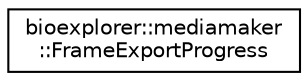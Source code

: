 digraph "Graphical Class Hierarchy"
{
 // LATEX_PDF_SIZE
  edge [fontname="Helvetica",fontsize="10",labelfontname="Helvetica",labelfontsize="10"];
  node [fontname="Helvetica",fontsize="10",shape=record];
  rankdir="LR";
  Node0 [label="bioexplorer::mediamaker\l::FrameExportProgress",height=0.2,width=0.4,color="black", fillcolor="white", style="filled",URL="$dd/d6e/structbioexplorer_1_1mediamaker_1_1FrameExportProgress.html",tooltip=" "];
}
